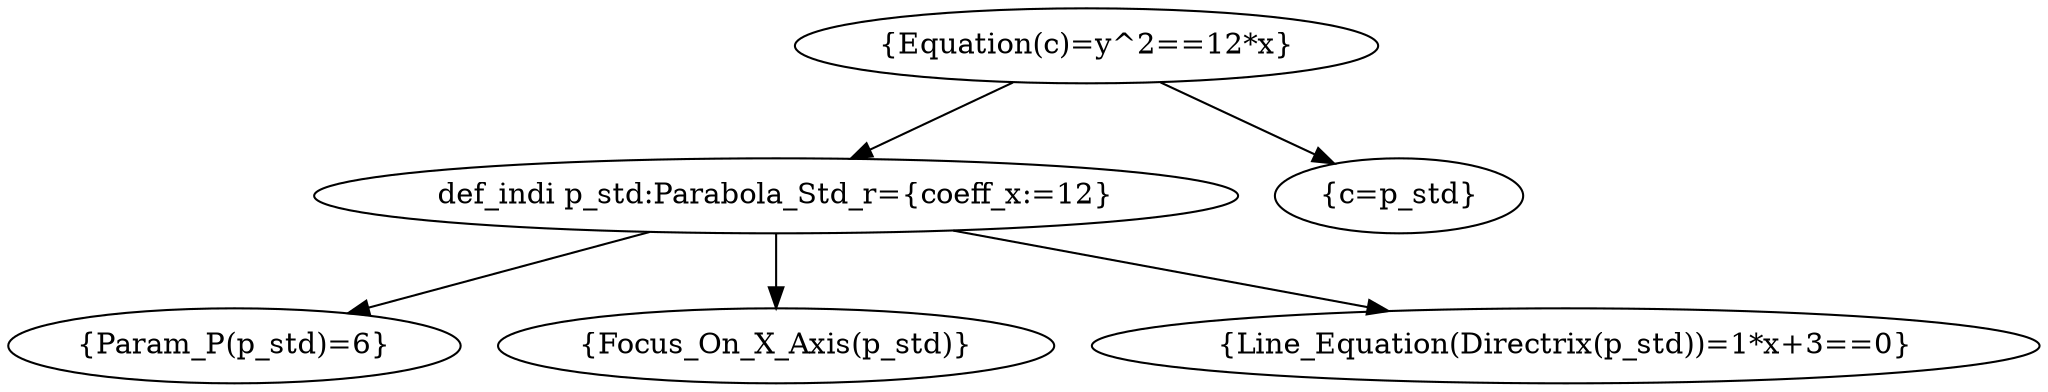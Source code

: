 digraph all_progress {
	graph [bb="0,0,788.88,180"];
	node [label="\N"];
	"{Equation(c)=y^2==12*x}"	[height=0.5,
		pos="424.44,162",
		width=2.997];
	"def_indi p_std:Parabola_Std_r={coeff_x:=12}"	[height=0.5,
		pos="303.44,90",
		width=4.8746];
	"{Equation(c)=y^2==12*x}" -> "def_indi p_std:Parabola_Std_r={coeff_x:=12}"	[pos="e,333.03,108.12 395.46,144.23 379.68,135.1 359.93,123.68 342.78,113.76"];
	"{c=p_std}"	[height=0.5,
		pos="545.44,90",
		width=1.336];
	"{Equation(c)=y^2==12*x}" -> "{c=p_std}"	[pos="e,519.98,105.73 453.42,144.23 470.45,134.38 492.1,121.86 510.12,111.43"];
	"{Param_P(p_std)=6}"	[height=0.5,
		pos="86.442,18",
		width=2.4012];
	"def_indi p_std:Parabola_Std_r={coeff_x:=12}" -> "{Param_P(p_std)=6}"	[pos="e,131.86,33.65 251.74,72.322 218.82,61.704 176.19,47.952 142.47,37.074"];
	"{Focus_On_X_Axis(p_std)}"	[height=0.5,
		pos="303.44,18",
		width=3.1233];
	"def_indi p_std:Parabola_Std_r={coeff_x:=12}" -> "{Focus_On_X_Axis(p_std)}"	[pos="e,303.44,36.104 303.44,71.697 303.44,64.407 303.44,55.726 303.44,47.536"];
	"{Line_Equation(Directrix(p_std))=1*x+3==0}"	[height=0.5,
		pos="611.44,18",
		width=4.9287];
	"def_indi p_std:Parabola_Std_r={coeff_x:=12}" -> "{Line_Equation(Directrix(p_std))=1*x+3==0}"	[pos="e,541.3,34.942 373.33,73.116 419.93,62.525 481.35,48.566 530.14,37.478"];
}
